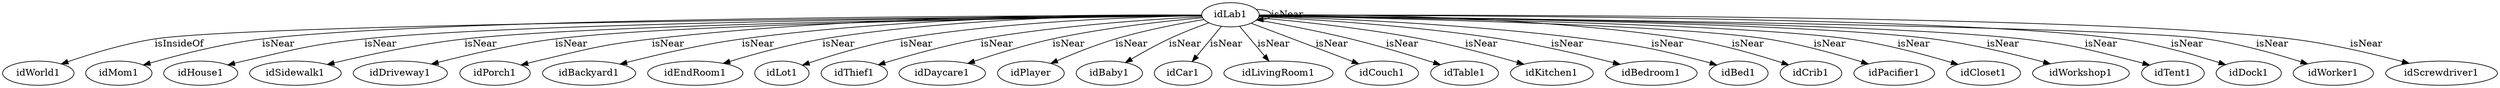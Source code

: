 digraph  {
idLab1 [node_type=entity_node];
idWorld1 [node_type=entity_node];
idMom1 [node_type=entity_node];
idHouse1 [node_type=entity_node];
idSidewalk1 [node_type=entity_node];
idDriveway1 [node_type=entity_node];
idPorch1 [node_type=entity_node];
idBackyard1 [node_type=entity_node];
idEndRoom1 [node_type=entity_node];
idLot1 [node_type=entity_node];
idThief1 [node_type=entity_node];
idDaycare1 [node_type=entity_node];
idPlayer [node_type=entity_node];
idBaby1 [node_type=entity_node];
idCar1 [node_type=entity_node];
idLivingRoom1 [node_type=entity_node];
idCouch1 [node_type=entity_node];
idTable1 [node_type=entity_node];
idKitchen1 [node_type=entity_node];
idBedroom1 [node_type=entity_node];
idBed1 [node_type=entity_node];
idCrib1 [node_type=entity_node];
idPacifier1 [node_type=entity_node];
idCloset1 [node_type=entity_node];
idWorkshop1 [node_type=entity_node];
idTent1 [node_type=entity_node];
idDock1 [node_type=entity_node];
idWorker1 [node_type=entity_node];
idScrewdriver1 [node_type=entity_node];
idLab1 -> idWorld1  [edge_type=relationship, label=isInsideOf];
idLab1 -> idMom1  [edge_type=relationship, label=isNear];
idLab1 -> idLab1  [edge_type=relationship, label=isNear];
idLab1 -> idHouse1  [edge_type=relationship, label=isNear];
idLab1 -> idSidewalk1  [edge_type=relationship, label=isNear];
idLab1 -> idDriveway1  [edge_type=relationship, label=isNear];
idLab1 -> idPorch1  [edge_type=relationship, label=isNear];
idLab1 -> idBackyard1  [edge_type=relationship, label=isNear];
idLab1 -> idEndRoom1  [edge_type=relationship, label=isNear];
idLab1 -> idLot1  [edge_type=relationship, label=isNear];
idLab1 -> idThief1  [edge_type=relationship, label=isNear];
idLab1 -> idDaycare1  [edge_type=relationship, label=isNear];
idLab1 -> idPlayer  [edge_type=relationship, label=isNear];
idLab1 -> idBaby1  [edge_type=relationship, label=isNear];
idLab1 -> idCar1  [edge_type=relationship, label=isNear];
idLab1 -> idLivingRoom1  [edge_type=relationship, label=isNear];
idLab1 -> idCouch1  [edge_type=relationship, label=isNear];
idLab1 -> idTable1  [edge_type=relationship, label=isNear];
idLab1 -> idKitchen1  [edge_type=relationship, label=isNear];
idLab1 -> idBedroom1  [edge_type=relationship, label=isNear];
idLab1 -> idBed1  [edge_type=relationship, label=isNear];
idLab1 -> idCrib1  [edge_type=relationship, label=isNear];
idLab1 -> idPacifier1  [edge_type=relationship, label=isNear];
idLab1 -> idCloset1  [edge_type=relationship, label=isNear];
idLab1 -> idWorkshop1  [edge_type=relationship, label=isNear];
idLab1 -> idTent1  [edge_type=relationship, label=isNear];
idLab1 -> idDock1  [edge_type=relationship, label=isNear];
idLab1 -> idWorker1  [edge_type=relationship, label=isNear];
idLab1 -> idScrewdriver1  [edge_type=relationship, label=isNear];
}
